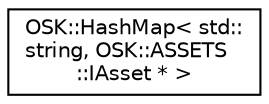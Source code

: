 digraph "Representación gráfica de la clase"
{
 // LATEX_PDF_SIZE
  edge [fontname="Helvetica",fontsize="10",labelfontname="Helvetica",labelfontsize="10"];
  node [fontname="Helvetica",fontsize="10",shape=record];
  rankdir="LR";
  Node0 [label="OSK::HashMap\< std::\lstring, OSK::ASSETS\l::IAsset * \>",height=0.2,width=0.4,color="black", fillcolor="white", style="filled",URL="$class_o_s_k_1_1_hash_map.html",tooltip=" "];
}
